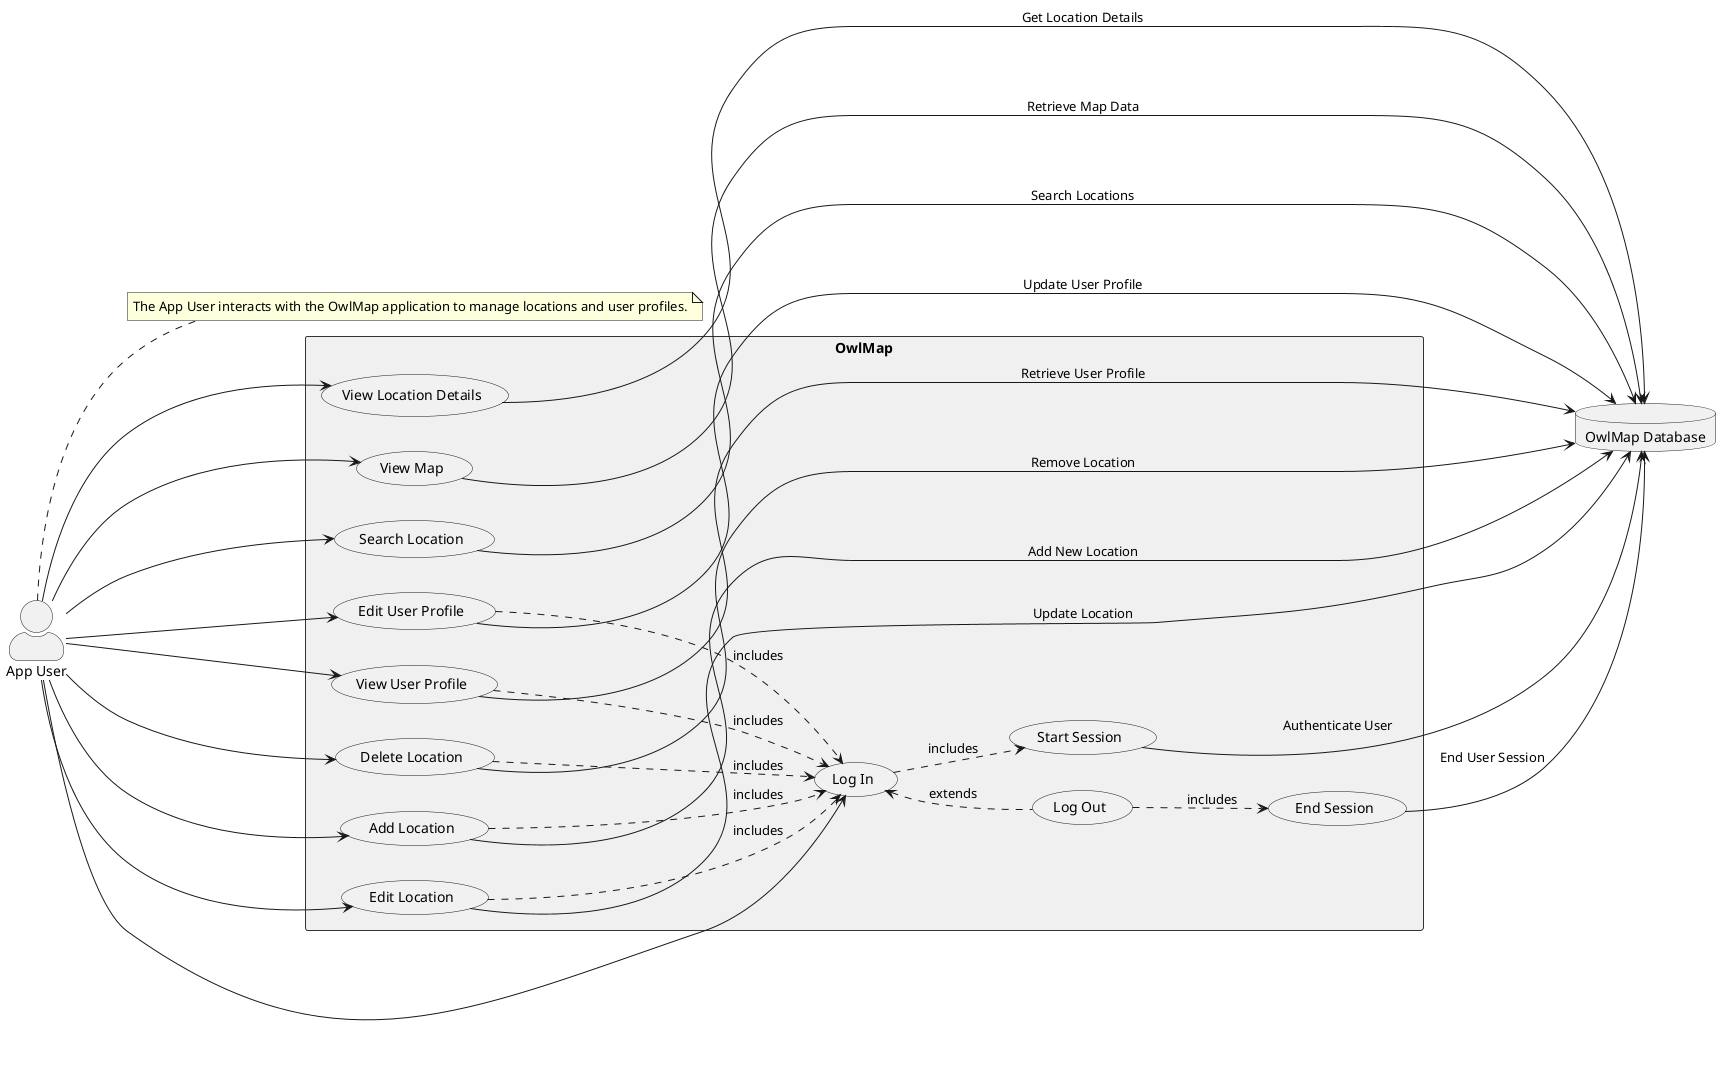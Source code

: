 @startuml
skinparam actorStyle awesome
left to right direction
skinparam rectangle {
    BackgroundColor #f0f0f0
    BorderColor #333333
    BorderThickness 1
}
actor "App User" as User
database "OwlMap Database" as DB
rectangle OwlMap {
    usecase "Log In" as UC_LogIn
    usecase "View Map" as UC_ViewMap
    usecase "Search Location" as UC_SearchLocation
    usecase "Add Location" as UC_AddLocation
    usecase "Edit Location" as UC_EditLocation
    usecase "Delete Location" as UC_DeleteLocation
    usecase "View Location Details" as UC_ViewLocationDetails
    usecase "View User Profile" as UC_ViewUserProfile
    usecase "Edit User Profile" as UC_EditUserProfile
    usecase "Log Out" as UC_LogOut    
    usecase "Start Session" as UC_StartSession
    usecase "End Session" as UC_EndSession
}
User --> UC_LogIn
User --> UC_ViewMap
User --> UC_SearchLocation
User --> UC_AddLocation
User --> UC_EditLocation
User --> UC_DeleteLocation
User --> UC_ViewLocationDetails
User --> UC_ViewUserProfile
User --> UC_EditUserProfile
UC_LogIn ..> UC_StartSession : includes
UC_StartSession --> DB : Authenticate User
UC_ViewMap --> DB : Retrieve Map Data
UC_SearchLocation --> DB : Search Locations
UC_AddLocation --> DB : Add New Location
UC_AddLocation ..> UC_LogIn : includes
UC_EditLocation --> DB : Update Location
UC_EditLocation ..> UC_LogIn : includes
UC_DeleteLocation --> DB : Remove Location
UC_DeleteLocation ..> UC_LogIn : includes
UC_ViewLocationDetails --> DB : Get Location Details
UC_ViewUserProfile --> DB : Retrieve User Profile
UC_ViewUserProfile ..> UC_LogIn : includes
UC_EditUserProfile --> DB : Update User Profile
UC_EditUserProfile ..> UC_LogIn : includes
UC_LogIn <.. UC_LogOut : extends
UC_LogOut ..> UC_EndSession : includes
UC_EndSession --> DB : End User Session
note right of User
    The App User interacts with the OwlMap application to manage locations and user profiles.
end note
@enduml